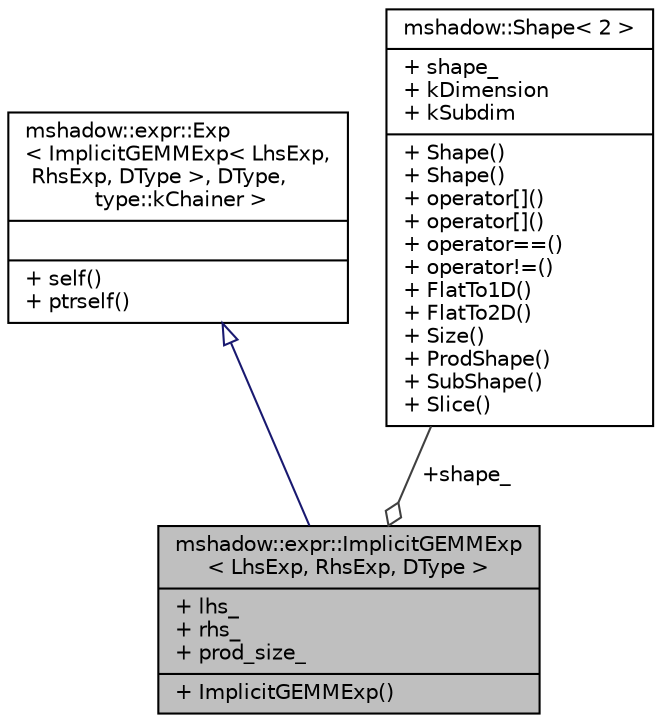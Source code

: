 digraph "mshadow::expr::ImplicitGEMMExp&lt; LhsExp, RhsExp, DType &gt;"
{
 // LATEX_PDF_SIZE
  edge [fontname="Helvetica",fontsize="10",labelfontname="Helvetica",labelfontsize="10"];
  node [fontname="Helvetica",fontsize="10",shape=record];
  Node1 [label="{mshadow::expr::ImplicitGEMMExp\l\< LhsExp, RhsExp, DType \>\n|+ lhs_\l+ rhs_\l+ prod_size_\l|+ ImplicitGEMMExp()\l}",height=0.2,width=0.4,color="black", fillcolor="grey75", style="filled", fontcolor="black",tooltip="Matrix multiplication."];
  Node2 -> Node1 [dir="back",color="midnightblue",fontsize="10",style="solid",arrowtail="onormal",fontname="Helvetica"];
  Node2 [label="{mshadow::expr::Exp\l\< ImplicitGEMMExp\< LhsExp,\l RhsExp, DType \>, DType,\l type::kChainer \>\n||+ self()\l+ ptrself()\l}",height=0.2,width=0.4,color="black", fillcolor="white", style="filled",URL="$structmshadow_1_1expr_1_1Exp.html",tooltip=" "];
  Node3 -> Node1 [color="grey25",fontsize="10",style="solid",label=" +shape_" ,arrowhead="odiamond",fontname="Helvetica"];
  Node3 [label="{mshadow::Shape\< 2 \>\n|+ shape_\l+ kDimension\l+ kSubdim\l|+ Shape()\l+ Shape()\l+ operator[]()\l+ operator[]()\l+ operator==()\l+ operator!=()\l+ FlatTo1D()\l+ FlatTo2D()\l+ Size()\l+ ProdShape()\l+ SubShape()\l+ Slice()\l}",height=0.2,width=0.4,color="black", fillcolor="white", style="filled",URL="$structmshadow_1_1Shape.html",tooltip=" "];
}
